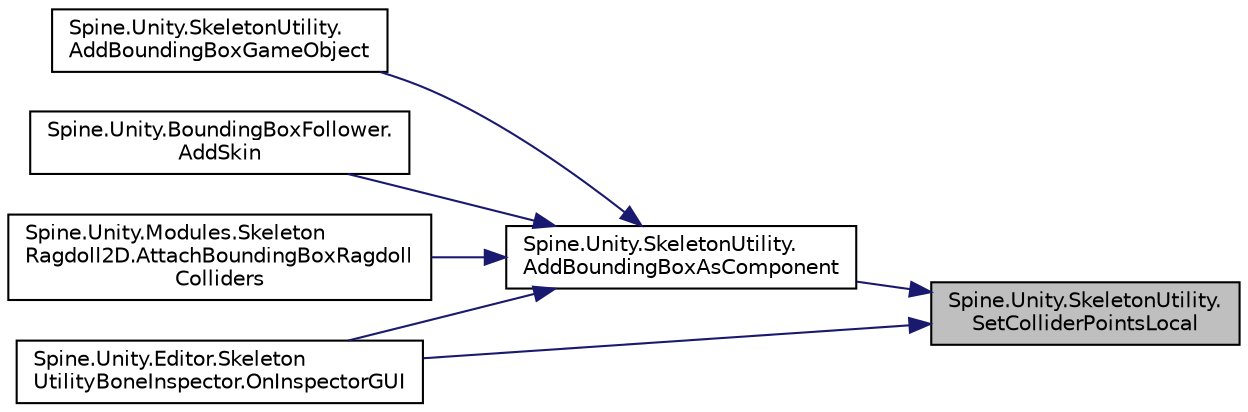 digraph "Spine.Unity.SkeletonUtility.SetColliderPointsLocal"
{
 // LATEX_PDF_SIZE
  edge [fontname="Helvetica",fontsize="10",labelfontname="Helvetica",labelfontsize="10"];
  node [fontname="Helvetica",fontsize="10",shape=record];
  rankdir="RL";
  Node1 [label="Spine.Unity.SkeletonUtility.\lSetColliderPointsLocal",height=0.2,width=0.4,color="black", fillcolor="grey75", style="filled", fontcolor="black",tooltip=" "];
  Node1 -> Node2 [dir="back",color="midnightblue",fontsize="10",style="solid"];
  Node2 [label="Spine.Unity.SkeletonUtility.\lAddBoundingBoxAsComponent",height=0.2,width=0.4,color="black", fillcolor="white", style="filled",URL="$class_spine_1_1_unity_1_1_skeleton_utility.html#a2fc833730b8296436bf5db3cdcbcf7dd",tooltip=" "];
  Node2 -> Node3 [dir="back",color="midnightblue",fontsize="10",style="solid"];
  Node3 [label="Spine.Unity.SkeletonUtility.\lAddBoundingBoxGameObject",height=0.2,width=0.4,color="black", fillcolor="white", style="filled",URL="$class_spine_1_1_unity_1_1_skeleton_utility.html#a5c94711b857858bdbf94d4274a5a2b9c",tooltip=" "];
  Node2 -> Node4 [dir="back",color="midnightblue",fontsize="10",style="solid"];
  Node4 [label="Spine.Unity.BoundingBoxFollower.\lAddSkin",height=0.2,width=0.4,color="black", fillcolor="white", style="filled",URL="$class_spine_1_1_unity_1_1_bounding_box_follower.html#accd0c907e05c9dc30dc83e34f4de3283",tooltip=" "];
  Node2 -> Node5 [dir="back",color="midnightblue",fontsize="10",style="solid"];
  Node5 [label="Spine.Unity.Modules.Skeleton\lRagdoll2D.AttachBoundingBoxRagdoll\lColliders",height=0.2,width=0.4,color="black", fillcolor="white", style="filled",URL="$class_spine_1_1_unity_1_1_modules_1_1_skeleton_ragdoll2_d.html#a623edb8f3c4c3a78092c97613d1d2c14",tooltip=" "];
  Node2 -> Node6 [dir="back",color="midnightblue",fontsize="10",style="solid"];
  Node6 [label="Spine.Unity.Editor.Skeleton\lUtilityBoneInspector.OnInspectorGUI",height=0.2,width=0.4,color="black", fillcolor="white", style="filled",URL="$class_spine_1_1_unity_1_1_editor_1_1_skeleton_utility_bone_inspector.html#a19b126b947d171f662d3a49b0ef67ecd",tooltip=" "];
  Node1 -> Node6 [dir="back",color="midnightblue",fontsize="10",style="solid"];
}
